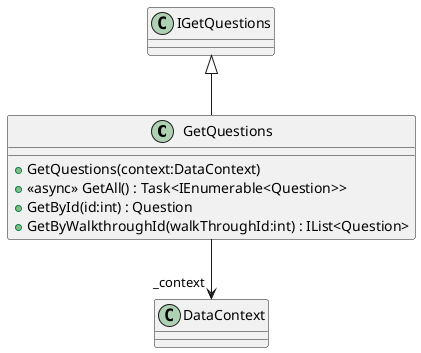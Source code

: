 @startuml
class GetQuestions {
    + GetQuestions(context:DataContext)
    + <<async>> GetAll() : Task<IEnumerable<Question>>
    + GetById(id:int) : Question
    + GetByWalkthroughId(walkThroughId:int) : IList<Question>
}
IGetQuestions <|-- GetQuestions
GetQuestions --> "_context" DataContext
@enduml
